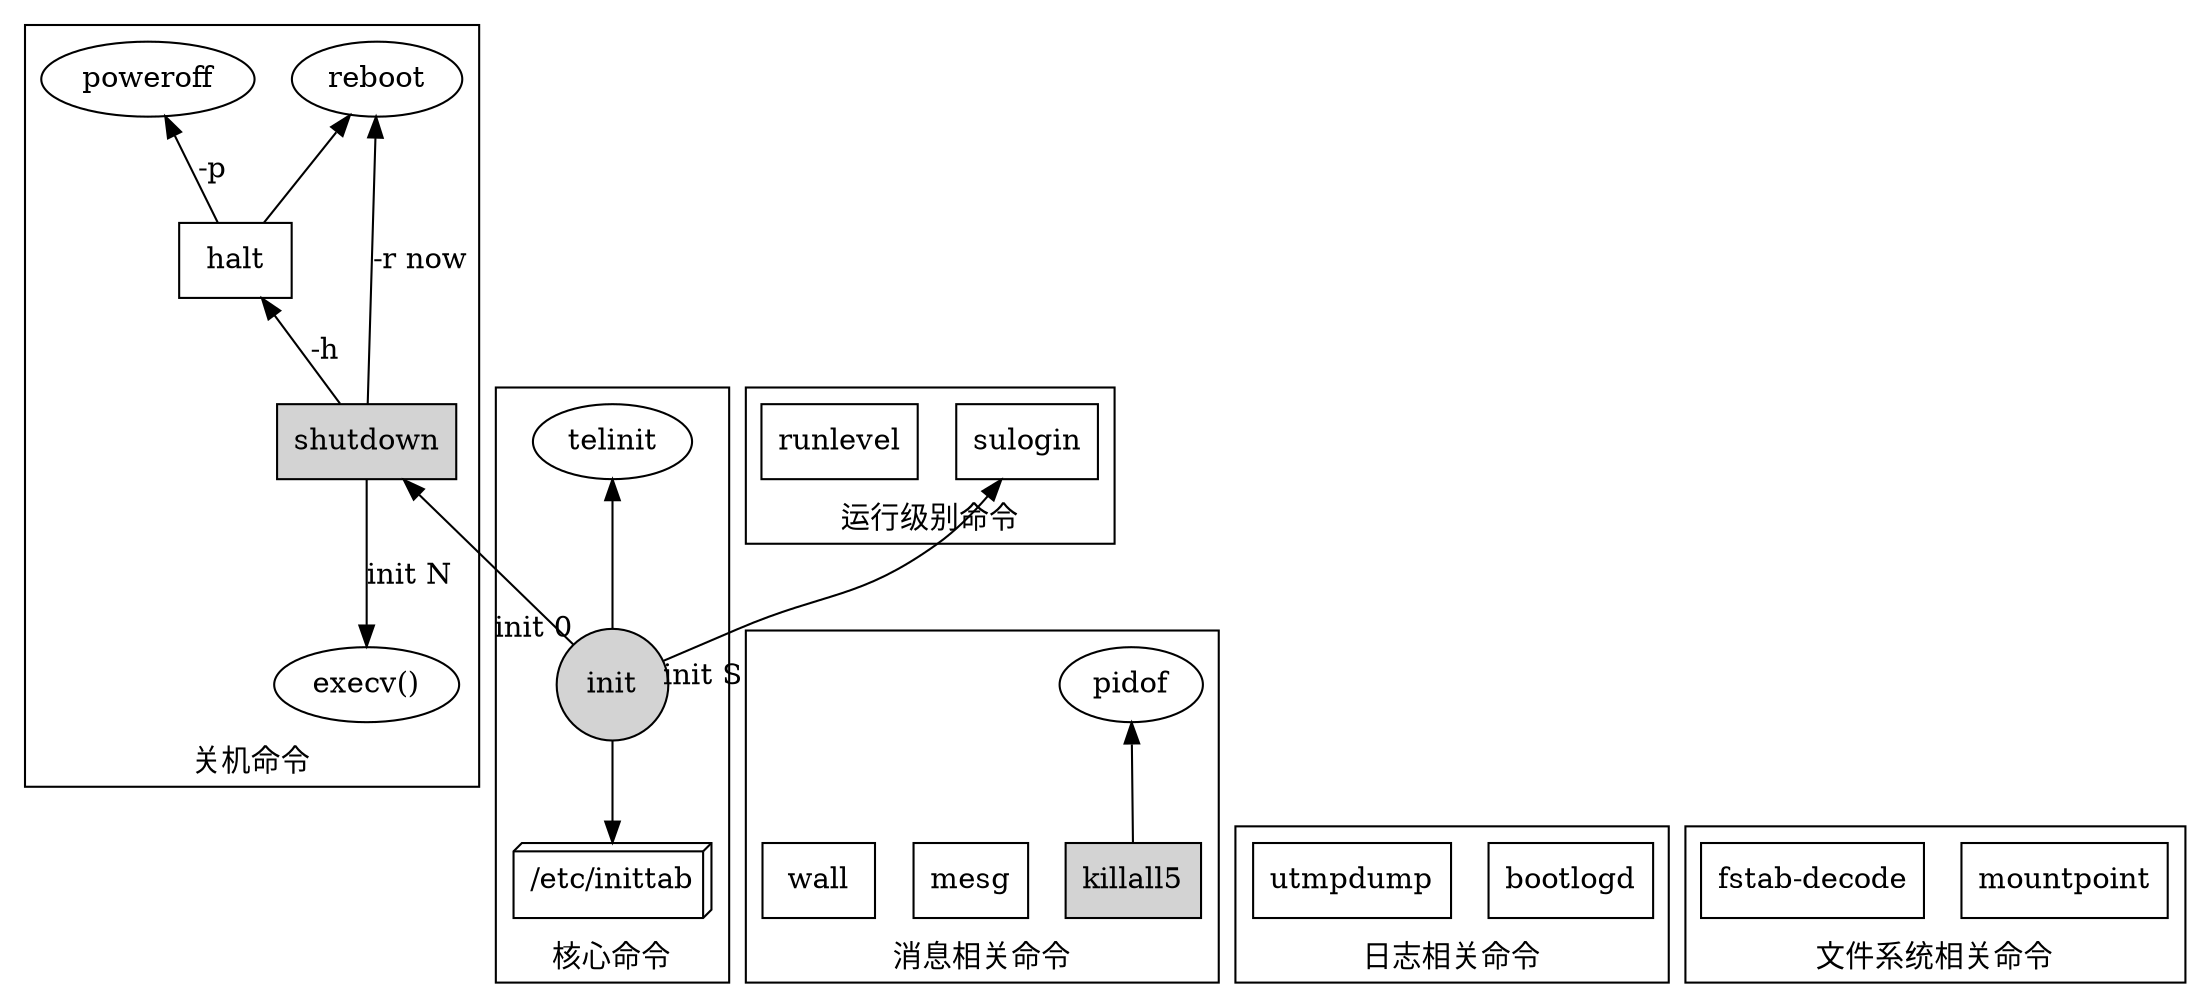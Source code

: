 digraph G
{
	//rankdir = TB;
	rankdir=BT;
	//size = "7 7";
	//layout = circo;
	//layout = fdp;
	ordering = in;

	compound = true;

	subgraph cluster0
	{
		label = "关机命令";
		rankdir=BT;

		"execv()" -> "shutdown" [label="init N" style=filled dir=back];

		"shutdown" [shape="box" style="filled"];
		"halt" [shape="box"];
		"halt" ->  "poweroff" [label="-p"];
		"halt" ->  "reboot" [label=""];

		"shutdown" [shape="rect"];
		"shutdown" -> "halt" [label="-h"];
		"shutdown" -> "reboot" [label="-r now"];
	}

	subgraph cluster1
	{
		label = "核心命令";
		//style = "filled";

		"/etc/inittab" -> "init" [dir=back];

		"init" [shape="circle" style="filled"];
		"/etc/inittab" [shape=box3d];
		"init" -> "shutdown" [taillabel="init 0"];
	//	"init" -> "reboot" [label="init 6" tailport=nw headport=se];
		"init" -> "telinit";
	}

	subgraph cluster2
	{
		label = "运行级别命令";
		"init" -> "sulogin" [taillabel="init S"];
		"sulogin" [shape="rect"];
		"runlevel" [shape="rect"];
	}

	subgraph cluster3
	{
		label = "消息相关命令";
		"killall5" [shape="rect" style="filled"];
			"killall5" ->  "pidof" [label=""];

		"mesg" [shape="rect"];
		"wall" [shape="rect"];
	}

	subgraph cluster4
	{
		label = "日志相关命令";
		"bootlogd" [shape="rect"];
		"utmpdump" [shape="rect"];
	}

	subgraph cluster5
	{
		label = "文件系统相关命令";
		"mountpoint" [shape="rect"];
		"fstab-decode" [shape="rect"];
	}
}
